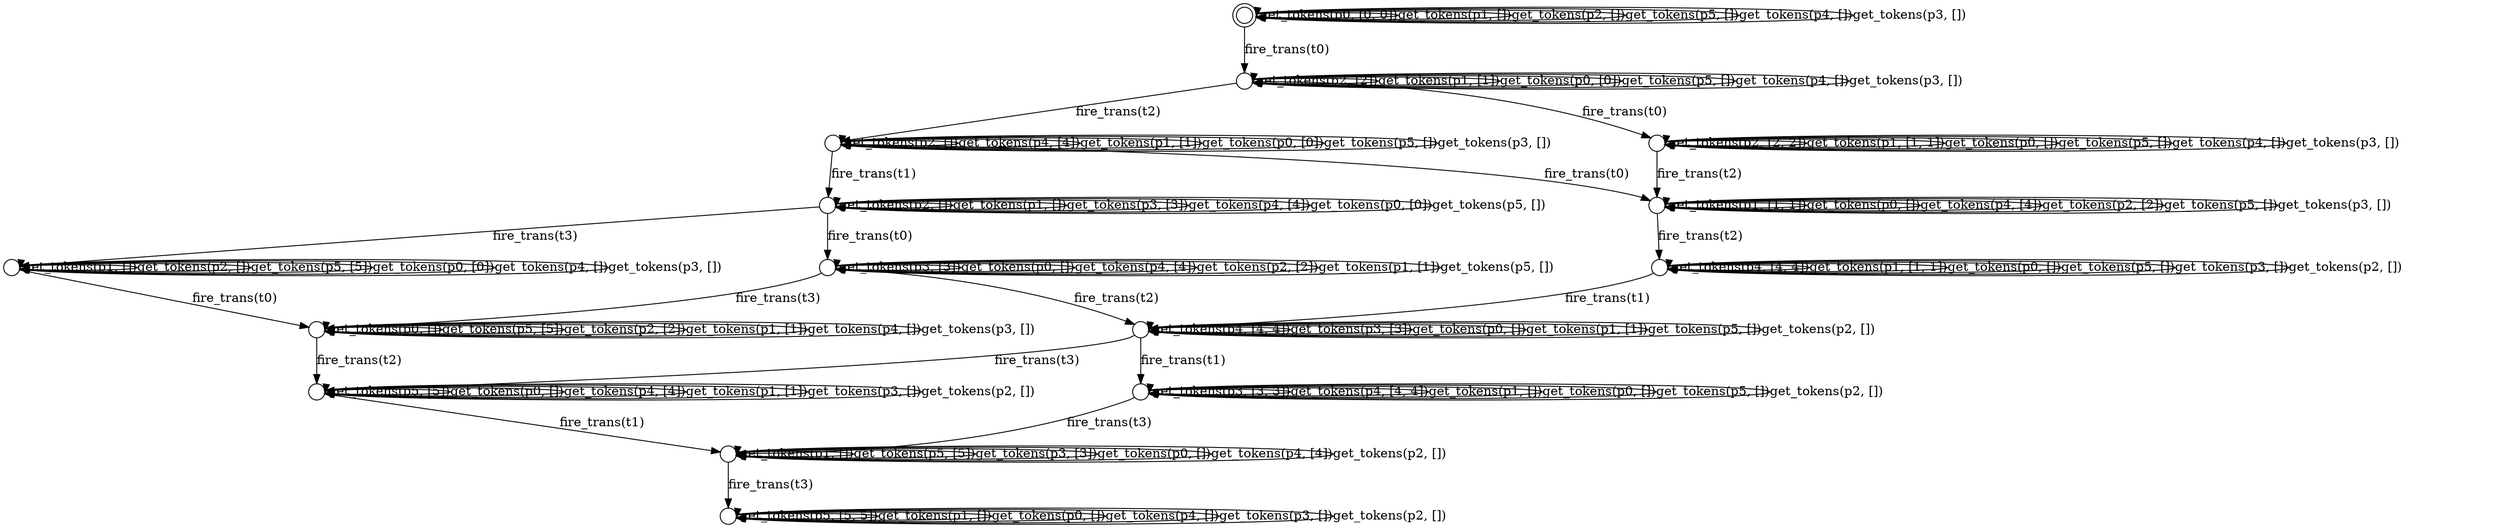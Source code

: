 digraph G {
center = TRUE;
mclimit = 10.0;
nodesep = 0.05;
node [ width=0.25, height=0.25, label="" ];
S2 [ peripheries=2 ];
S0
S1
S2
S3
S4
S5
S6
S7
S8
S9
S10
S11
S12
S13
S14
S9 -> S9[label="get_tokens(p1, [1, 1])"];
S9 -> S9[label="get_tokens(p0, [])"];
S9 -> S9[label="get_tokens(p4, [4])"];
S9 -> S9[label="get_tokens(p2, [2])"];
S9 -> S12[label="fire_trans(t2)"];
S9 -> S9[label="get_tokens(p5, [])"];
S9 -> S9[label="get_tokens(p3, [])"];
S13 -> S13[label="get_tokens(p2, [2, 2])"];
S13 -> S13[label="get_tokens(p1, [1, 1])"];
S13 -> S13[label="get_tokens(p0, [])"];
S13 -> S9[label="fire_trans(t2)"];
S13 -> S13[label="get_tokens(p5, [])"];
S13 -> S13[label="get_tokens(p4, [])"];
S13 -> S13[label="get_tokens(p3, [])"];
S11 -> S11[label="get_tokens(p3, [3])"];
S11 -> S11[label="get_tokens(p0, [])"];
S11 -> S14[label="fire_trans(t3)"];
S11 -> S11[label="get_tokens(p4, [4])"];
S11 -> S11[label="get_tokens(p2, [2])"];
S11 -> S11[label="get_tokens(p1, [1])"];
S11 -> S6[label="fire_trans(t2)"];
S11 -> S11[label="get_tokens(p5, [])"];
S14 -> S14[label="get_tokens(p0, [])"];
S14 -> S14[label="get_tokens(p5, [5])"];
S14 -> S14[label="get_tokens(p2, [2])"];
S14 -> S14[label="get_tokens(p1, [1])"];
S14 -> S0[label="fire_trans(t2)"];
S14 -> S14[label="get_tokens(p4, [])"];
S14 -> S14[label="get_tokens(p3, [])"];
S0 -> S0[label="get_tokens(p5, [5])"];
S0 -> S0[label="get_tokens(p0, [])"];
S0 -> S0[label="get_tokens(p4, [4])"];
S0 -> S7[label="fire_trans(t1)"];
S0 -> S0[label="get_tokens(p1, [1])"];
S0 -> S0[label="get_tokens(p3, [])"];
S0 -> S0[label="get_tokens(p2, [])"];
S7 -> S7[label="get_tokens(p1, [])"];
S7 -> S7[label="get_tokens(p5, [5])"];
S7 -> S7[label="get_tokens(p3, [3])"];
S7 -> S4[label="fire_trans(t3)"];
S7 -> S7[label="get_tokens(p0, [])"];
S7 -> S7[label="get_tokens(p4, [4])"];
S7 -> S7[label="get_tokens(p2, [])"];
S12 -> S12[label="get_tokens(p4, [4, 4])"];
S12 -> S12[label="get_tokens(p1, [1, 1])"];
S12 -> S12[label="get_tokens(p0, [])"];
S12 -> S6[label="fire_trans(t1)"];
S12 -> S12[label="get_tokens(p5, [])"];
S12 -> S12[label="get_tokens(p3, [])"];
S12 -> S12[label="get_tokens(p2, [])"];
S6 -> S6[label="get_tokens(p4, [4, 4])"];
S6 -> S6[label="get_tokens(p3, [3])"];
S6 -> S0[label="fire_trans(t3)"];
S6 -> S6[label="get_tokens(p0, [])"];
S6 -> S5[label="fire_trans(t1)"];
S6 -> S6[label="get_tokens(p1, [1])"];
S6 -> S6[label="get_tokens(p5, [])"];
S6 -> S6[label="get_tokens(p2, [])"];
S5 -> S5[label="get_tokens(p3, [3, 3])"];
S5 -> S5[label="get_tokens(p4, [4, 4])"];
S5 -> S5[label="get_tokens(p1, [])"];
S5 -> S7[label="fire_trans(t3)"];
S5 -> S5[label="get_tokens(p0, [])"];
S5 -> S5[label="get_tokens(p5, [])"];
S5 -> S5[label="get_tokens(p2, [])"];
S4 -> S4[label="get_tokens(p5, [5, 5])"];
S4 -> S4[label="get_tokens(p1, [])"];
S4 -> S4[label="get_tokens(p0, [])"];
S4 -> S4[label="get_tokens(p4, [])"];
S4 -> S4[label="get_tokens(p3, [])"];
S4 -> S4[label="get_tokens(p2, [])"];
S8 -> S13[label="fire_trans(t0)"];
S8 -> S8[label="get_tokens(p2, [2])"];
S8 -> S8[label="get_tokens(p1, [1])"];
S8 -> S8[label="get_tokens(p0, [0])"];
S8 -> S3[label="fire_trans(t2)"];
S8 -> S8[label="get_tokens(p5, [])"];
S8 -> S8[label="get_tokens(p4, [])"];
S8 -> S8[label="get_tokens(p3, [])"];
S3 -> S3[label="get_tokens(p2, [])"];
S3 -> S9[label="fire_trans(t0)"];
S3 -> S3[label="get_tokens(p4, [4])"];
S3 -> S10[label="fire_trans(t1)"];
S3 -> S3[label="get_tokens(p1, [1])"];
S3 -> S3[label="get_tokens(p0, [0])"];
S3 -> S3[label="get_tokens(p5, [])"];
S3 -> S3[label="get_tokens(p3, [])"];
S10 -> S10[label="get_tokens(p2, [])"];
S10 -> S10[label="get_tokens(p1, [])"];
S10 -> S11[label="fire_trans(t0)"];
S10 -> S10[label="get_tokens(p3, [3])"];
S10 -> S1[label="fire_trans(t3)"];
S10 -> S10[label="get_tokens(p4, [4])"];
S10 -> S10[label="get_tokens(p0, [0])"];
S10 -> S10[label="get_tokens(p5, [])"];
S1 -> S14[label="fire_trans(t0)"];
S1 -> S1[label="get_tokens(p1, [])"];
S1 -> S1[label="get_tokens(p2, [])"];
S1 -> S1[label="get_tokens(p5, [5])"];
S1 -> S1[label="get_tokens(p0, [0])"];
S1 -> S1[label="get_tokens(p4, [])"];
S1 -> S1[label="get_tokens(p3, [])"];
S2 -> S8[label="fire_trans(t0)"];
S2 -> S2[label="get_tokens(p0, [0, 0])"];
S2 -> S2[label="get_tokens(p1, [])"];
S2 -> S2[label="get_tokens(p2, [])"];
S2 -> S2[label="get_tokens(p5, [])"];
S2 -> S2[label="get_tokens(p4, [])"];
S2 -> S2[label="get_tokens(p3, [])"];
}
